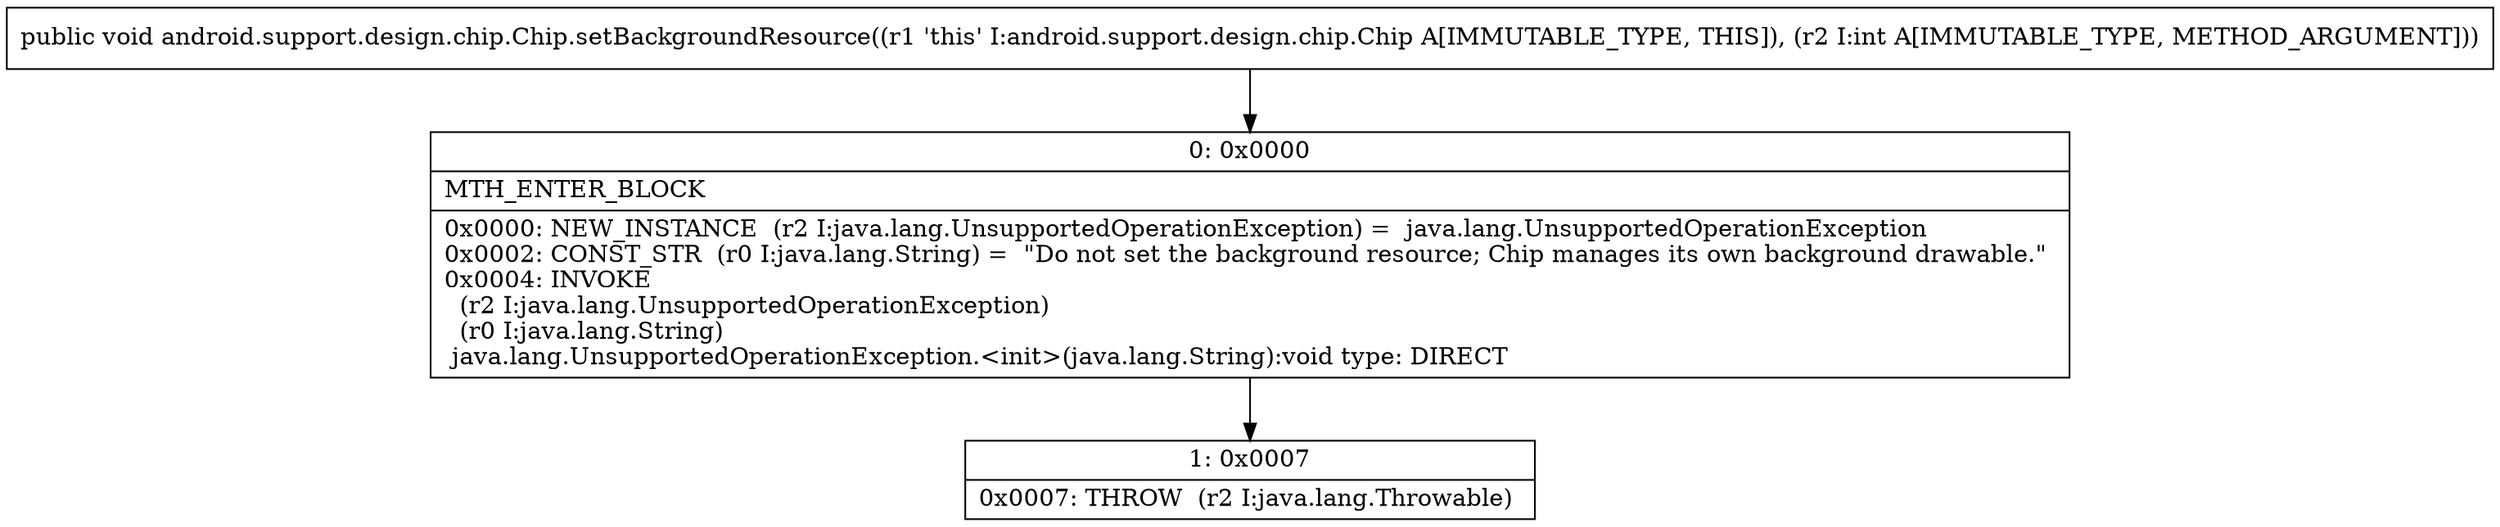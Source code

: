 digraph "CFG forandroid.support.design.chip.Chip.setBackgroundResource(I)V" {
Node_0 [shape=record,label="{0\:\ 0x0000|MTH_ENTER_BLOCK\l|0x0000: NEW_INSTANCE  (r2 I:java.lang.UnsupportedOperationException) =  java.lang.UnsupportedOperationException \l0x0002: CONST_STR  (r0 I:java.lang.String) =  \"Do not set the background resource; Chip manages its own background drawable.\" \l0x0004: INVOKE  \l  (r2 I:java.lang.UnsupportedOperationException)\l  (r0 I:java.lang.String)\l java.lang.UnsupportedOperationException.\<init\>(java.lang.String):void type: DIRECT \l}"];
Node_1 [shape=record,label="{1\:\ 0x0007|0x0007: THROW  (r2 I:java.lang.Throwable) \l}"];
MethodNode[shape=record,label="{public void android.support.design.chip.Chip.setBackgroundResource((r1 'this' I:android.support.design.chip.Chip A[IMMUTABLE_TYPE, THIS]), (r2 I:int A[IMMUTABLE_TYPE, METHOD_ARGUMENT])) }"];
MethodNode -> Node_0;
Node_0 -> Node_1;
}

